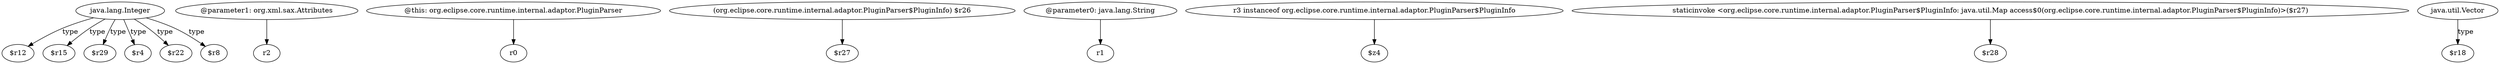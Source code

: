 digraph g {
0[label="java.lang.Integer"]
1[label="$r12"]
0->1[label="type"]
2[label="@parameter1: org.xml.sax.Attributes"]
3[label="r2"]
2->3[label=""]
4[label="@this: org.eclipse.core.runtime.internal.adaptor.PluginParser"]
5[label="r0"]
4->5[label=""]
6[label="(org.eclipse.core.runtime.internal.adaptor.PluginParser$PluginInfo) $r26"]
7[label="$r27"]
6->7[label=""]
8[label="$r15"]
0->8[label="type"]
9[label="@parameter0: java.lang.String"]
10[label="r1"]
9->10[label=""]
11[label="$r29"]
0->11[label="type"]
12[label="r3 instanceof org.eclipse.core.runtime.internal.adaptor.PluginParser$PluginInfo"]
13[label="$z4"]
12->13[label=""]
14[label="staticinvoke <org.eclipse.core.runtime.internal.adaptor.PluginParser$PluginInfo: java.util.Map access$0(org.eclipse.core.runtime.internal.adaptor.PluginParser$PluginInfo)>($r27)"]
15[label="$r28"]
14->15[label=""]
16[label="$r4"]
0->16[label="type"]
17[label="java.util.Vector"]
18[label="$r18"]
17->18[label="type"]
19[label="$r22"]
0->19[label="type"]
20[label="$r8"]
0->20[label="type"]
}